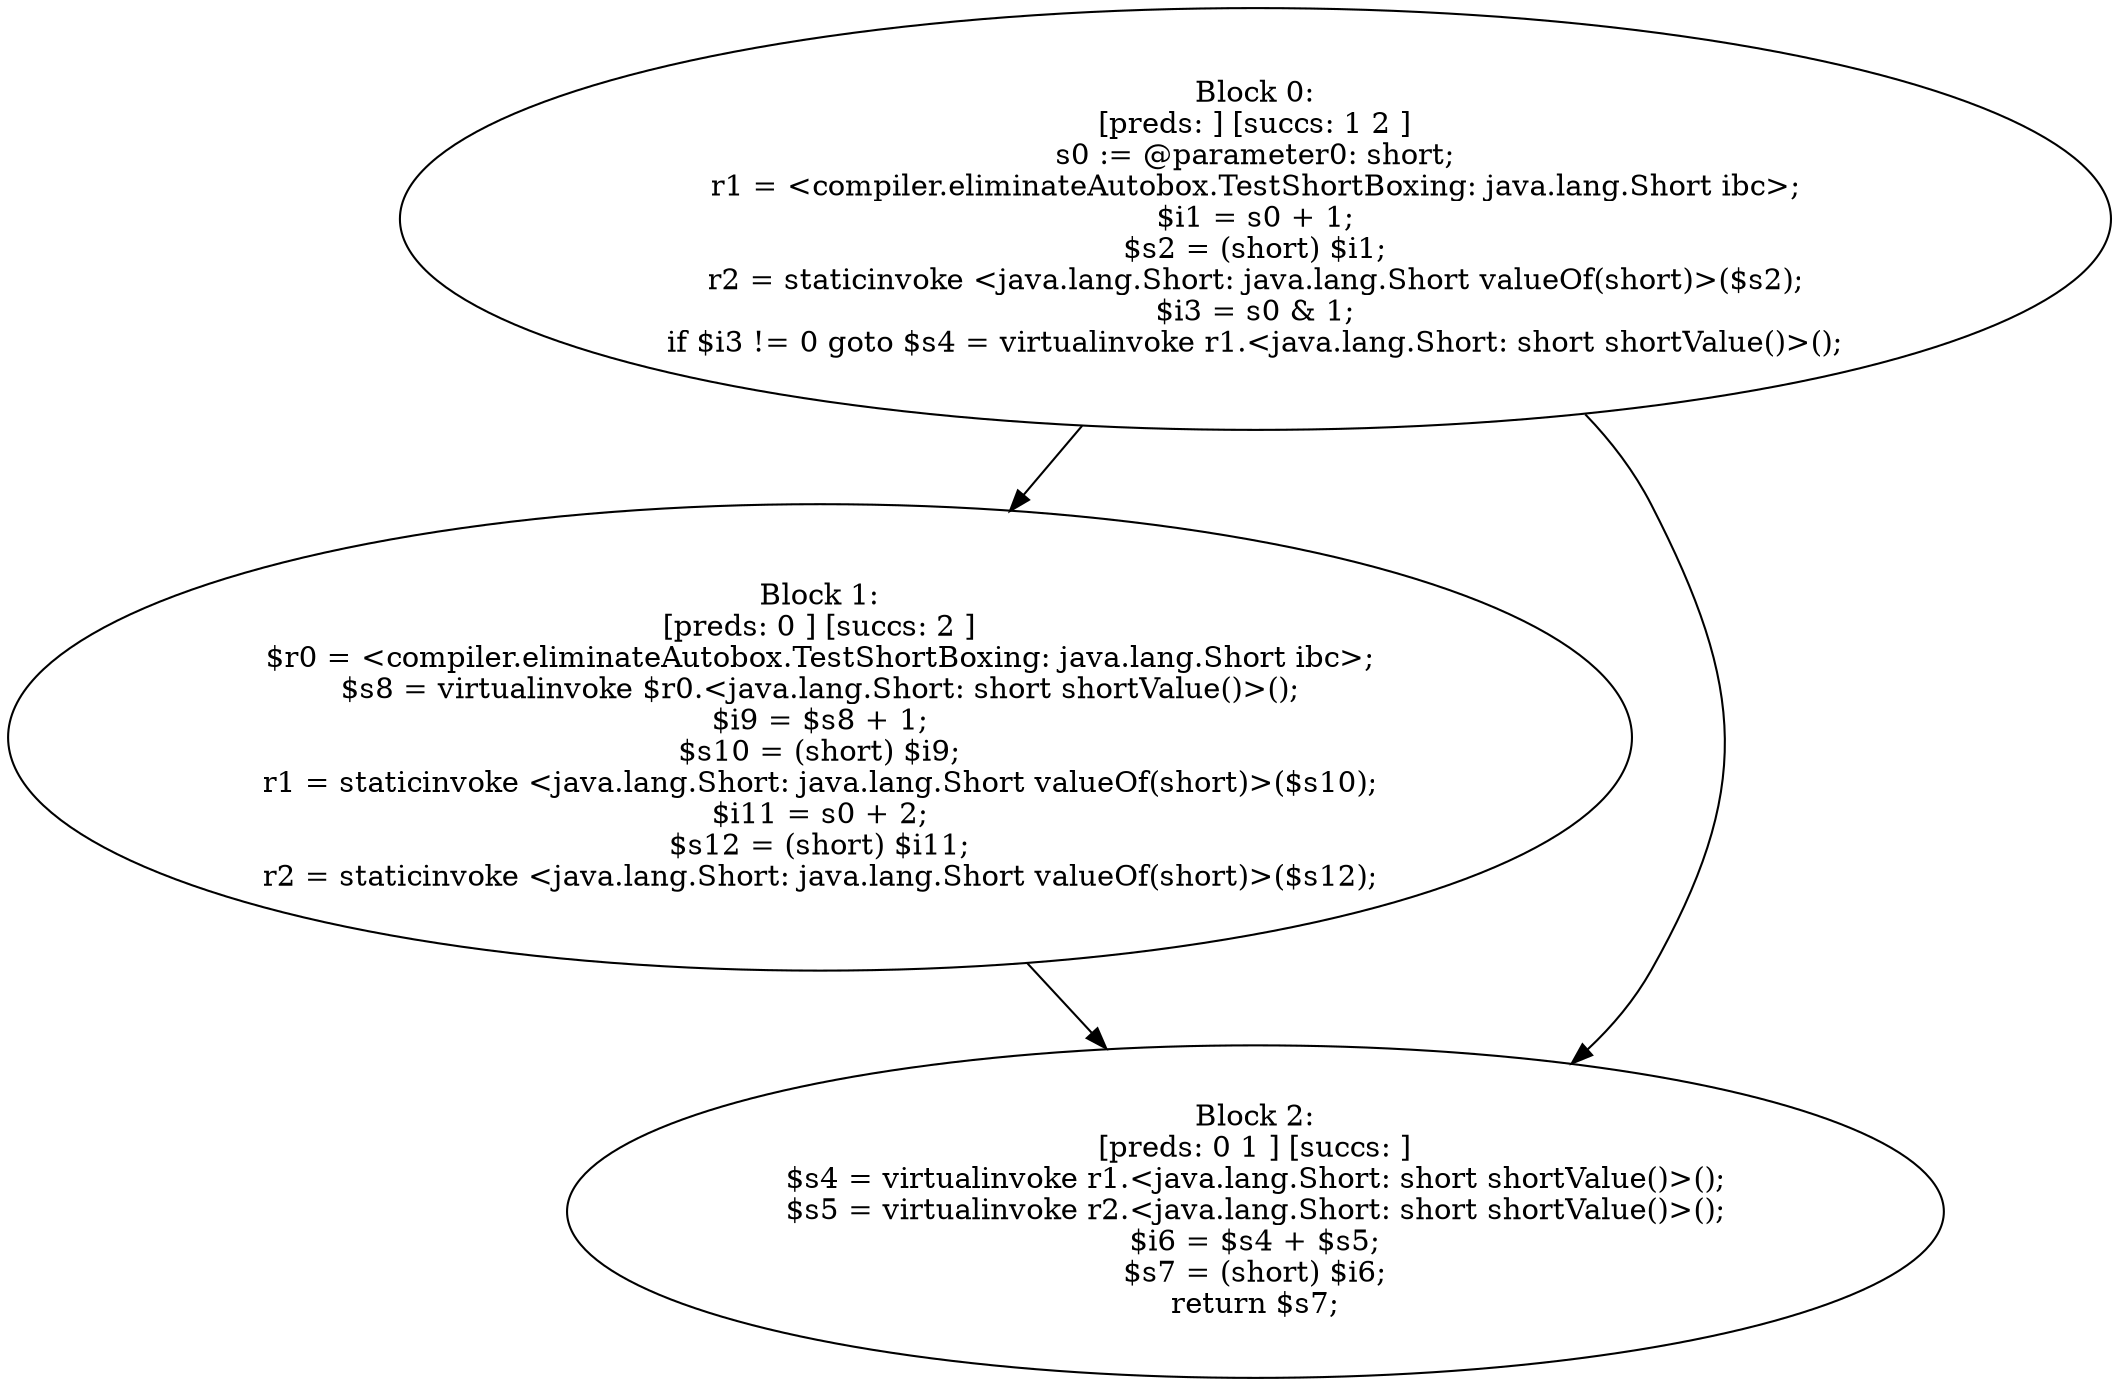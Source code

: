 digraph "unitGraph" {
    "Block 0:
[preds: ] [succs: 1 2 ]
s0 := @parameter0: short;
r1 = <compiler.eliminateAutobox.TestShortBoxing: java.lang.Short ibc>;
$i1 = s0 + 1;
$s2 = (short) $i1;
r2 = staticinvoke <java.lang.Short: java.lang.Short valueOf(short)>($s2);
$i3 = s0 & 1;
if $i3 != 0 goto $s4 = virtualinvoke r1.<java.lang.Short: short shortValue()>();
"
    "Block 1:
[preds: 0 ] [succs: 2 ]
$r0 = <compiler.eliminateAutobox.TestShortBoxing: java.lang.Short ibc>;
$s8 = virtualinvoke $r0.<java.lang.Short: short shortValue()>();
$i9 = $s8 + 1;
$s10 = (short) $i9;
r1 = staticinvoke <java.lang.Short: java.lang.Short valueOf(short)>($s10);
$i11 = s0 + 2;
$s12 = (short) $i11;
r2 = staticinvoke <java.lang.Short: java.lang.Short valueOf(short)>($s12);
"
    "Block 2:
[preds: 0 1 ] [succs: ]
$s4 = virtualinvoke r1.<java.lang.Short: short shortValue()>();
$s5 = virtualinvoke r2.<java.lang.Short: short shortValue()>();
$i6 = $s4 + $s5;
$s7 = (short) $i6;
return $s7;
"
    "Block 0:
[preds: ] [succs: 1 2 ]
s0 := @parameter0: short;
r1 = <compiler.eliminateAutobox.TestShortBoxing: java.lang.Short ibc>;
$i1 = s0 + 1;
$s2 = (short) $i1;
r2 = staticinvoke <java.lang.Short: java.lang.Short valueOf(short)>($s2);
$i3 = s0 & 1;
if $i3 != 0 goto $s4 = virtualinvoke r1.<java.lang.Short: short shortValue()>();
"->"Block 1:
[preds: 0 ] [succs: 2 ]
$r0 = <compiler.eliminateAutobox.TestShortBoxing: java.lang.Short ibc>;
$s8 = virtualinvoke $r0.<java.lang.Short: short shortValue()>();
$i9 = $s8 + 1;
$s10 = (short) $i9;
r1 = staticinvoke <java.lang.Short: java.lang.Short valueOf(short)>($s10);
$i11 = s0 + 2;
$s12 = (short) $i11;
r2 = staticinvoke <java.lang.Short: java.lang.Short valueOf(short)>($s12);
";
    "Block 0:
[preds: ] [succs: 1 2 ]
s0 := @parameter0: short;
r1 = <compiler.eliminateAutobox.TestShortBoxing: java.lang.Short ibc>;
$i1 = s0 + 1;
$s2 = (short) $i1;
r2 = staticinvoke <java.lang.Short: java.lang.Short valueOf(short)>($s2);
$i3 = s0 & 1;
if $i3 != 0 goto $s4 = virtualinvoke r1.<java.lang.Short: short shortValue()>();
"->"Block 2:
[preds: 0 1 ] [succs: ]
$s4 = virtualinvoke r1.<java.lang.Short: short shortValue()>();
$s5 = virtualinvoke r2.<java.lang.Short: short shortValue()>();
$i6 = $s4 + $s5;
$s7 = (short) $i6;
return $s7;
";
    "Block 1:
[preds: 0 ] [succs: 2 ]
$r0 = <compiler.eliminateAutobox.TestShortBoxing: java.lang.Short ibc>;
$s8 = virtualinvoke $r0.<java.lang.Short: short shortValue()>();
$i9 = $s8 + 1;
$s10 = (short) $i9;
r1 = staticinvoke <java.lang.Short: java.lang.Short valueOf(short)>($s10);
$i11 = s0 + 2;
$s12 = (short) $i11;
r2 = staticinvoke <java.lang.Short: java.lang.Short valueOf(short)>($s12);
"->"Block 2:
[preds: 0 1 ] [succs: ]
$s4 = virtualinvoke r1.<java.lang.Short: short shortValue()>();
$s5 = virtualinvoke r2.<java.lang.Short: short shortValue()>();
$i6 = $s4 + $s5;
$s7 = (short) $i6;
return $s7;
";
}
